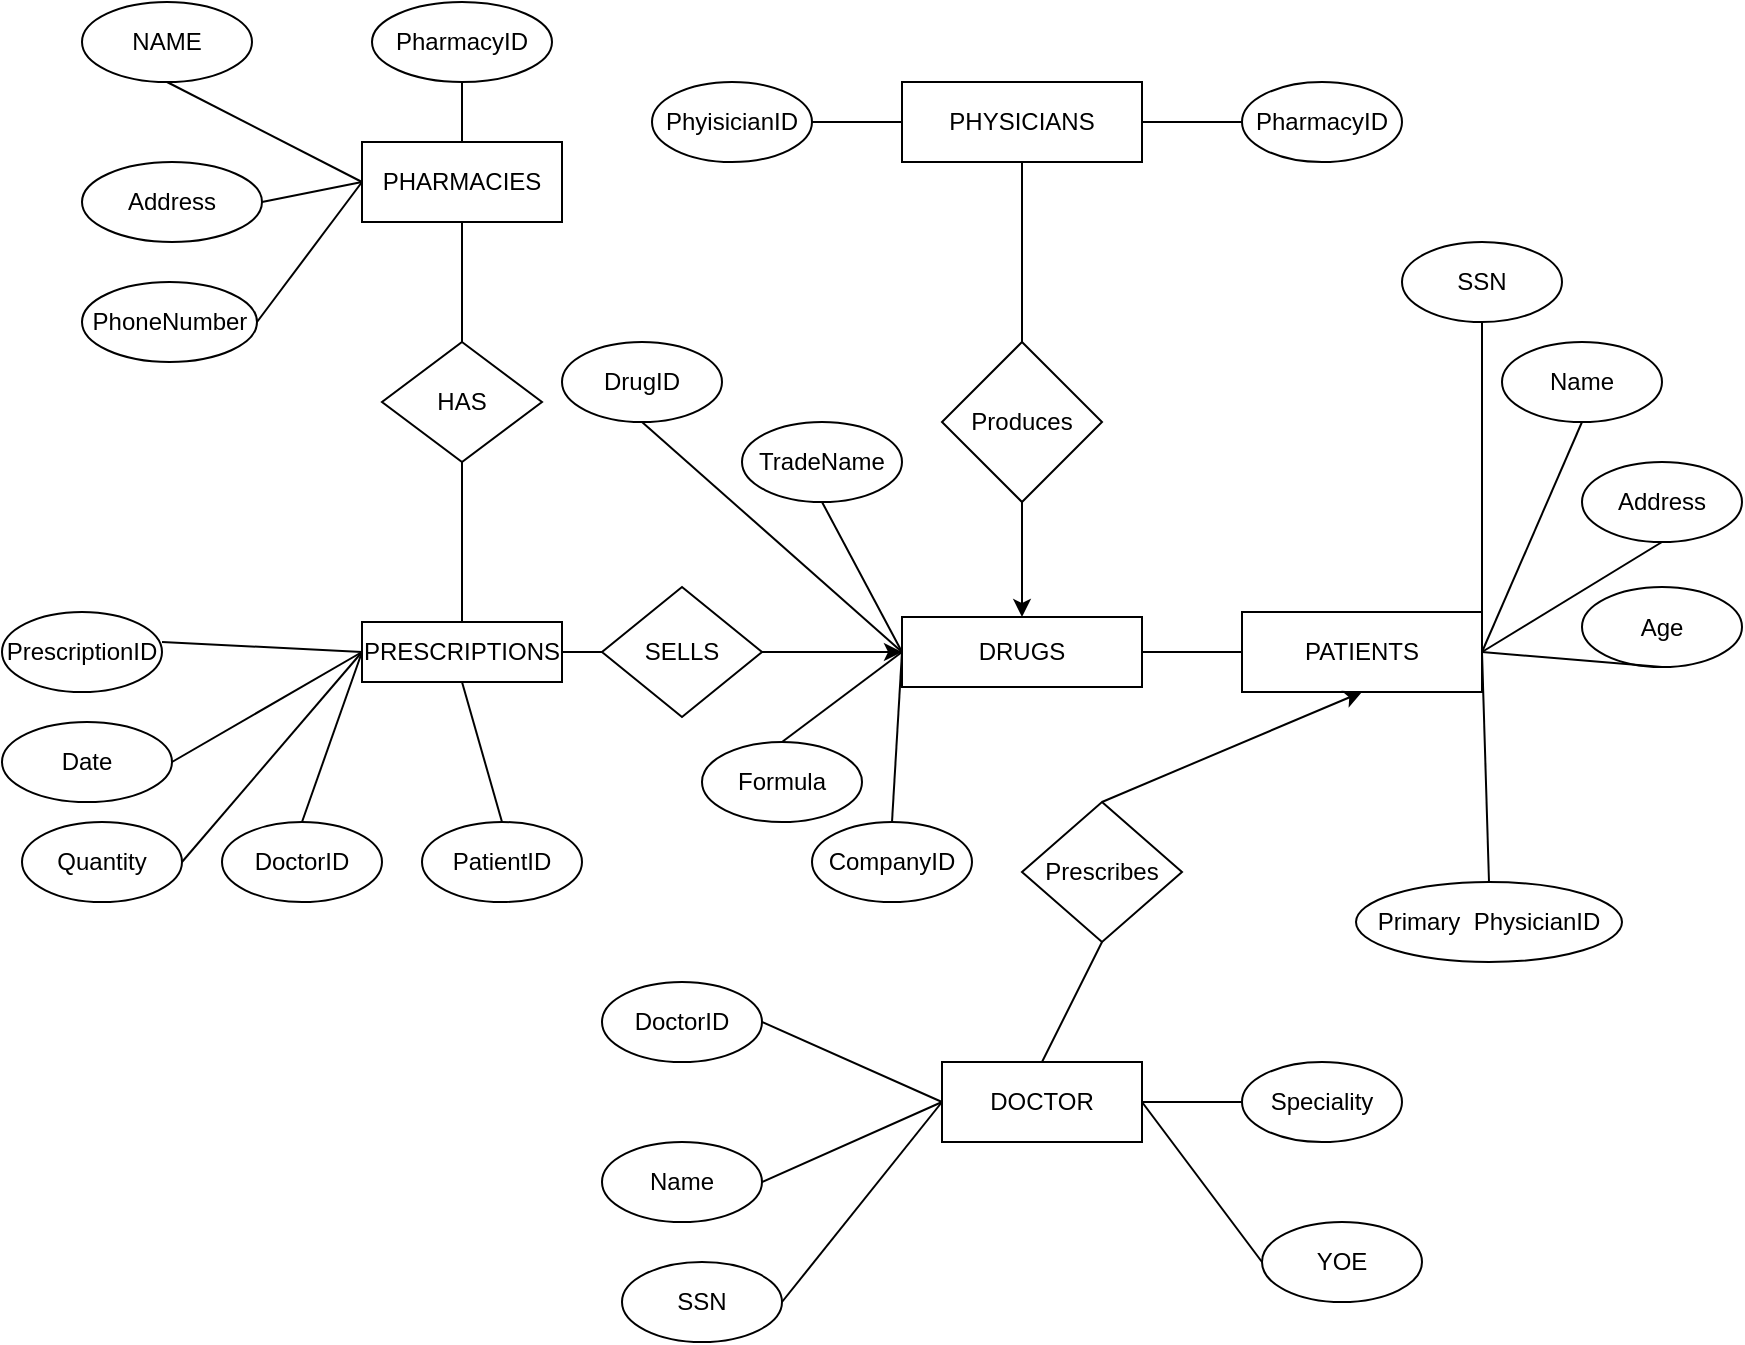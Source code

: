 <mxfile version="21.2.1" type="device">
  <diagram id="R2lEEEUBdFMjLlhIrx00" name="Page-1">
    <mxGraphModel dx="704" dy="871" grid="1" gridSize="10" guides="1" tooltips="1" connect="1" arrows="1" fold="1" page="1" pageScale="1" pageWidth="850" pageHeight="1100" math="0" shadow="0" extFonts="Permanent Marker^https://fonts.googleapis.com/css?family=Permanent+Marker">
      <root>
        <mxCell id="0" />
        <mxCell id="1" parent="0" />
        <mxCell id="SDREICVkCW9VtEY-p_lp-1" value="PHARMACIES" style="rounded=0;whiteSpace=wrap;html=1;" vertex="1" parent="1">
          <mxGeometry x="200" y="100" width="100" height="40" as="geometry" />
        </mxCell>
        <mxCell id="SDREICVkCW9VtEY-p_lp-2" value="Address" style="ellipse;whiteSpace=wrap;html=1;" vertex="1" parent="1">
          <mxGeometry x="60" y="110" width="90" height="40" as="geometry" />
        </mxCell>
        <mxCell id="SDREICVkCW9VtEY-p_lp-3" value="NAME" style="ellipse;whiteSpace=wrap;html=1;" vertex="1" parent="1">
          <mxGeometry x="60" y="30" width="85" height="40" as="geometry" />
        </mxCell>
        <mxCell id="SDREICVkCW9VtEY-p_lp-5" value="" style="endArrow=none;html=1;rounded=0;entryX=0;entryY=0.5;entryDx=0;entryDy=0;exitX=0.5;exitY=1;exitDx=0;exitDy=0;" edge="1" parent="1" source="SDREICVkCW9VtEY-p_lp-3" target="SDREICVkCW9VtEY-p_lp-1">
          <mxGeometry width="50" height="50" relative="1" as="geometry">
            <mxPoint x="200" y="280" as="sourcePoint" />
            <mxPoint x="250" y="230" as="targetPoint" />
          </mxGeometry>
        </mxCell>
        <mxCell id="SDREICVkCW9VtEY-p_lp-8" value="" style="endArrow=none;html=1;rounded=0;entryX=1;entryY=0.5;entryDx=0;entryDy=0;exitX=0;exitY=0.5;exitDx=0;exitDy=0;" edge="1" parent="1" source="SDREICVkCW9VtEY-p_lp-1" target="SDREICVkCW9VtEY-p_lp-2">
          <mxGeometry width="50" height="50" relative="1" as="geometry">
            <mxPoint x="300" y="280" as="sourcePoint" />
            <mxPoint x="350" y="230" as="targetPoint" />
          </mxGeometry>
        </mxCell>
        <mxCell id="SDREICVkCW9VtEY-p_lp-9" value="PhoneNumber" style="ellipse;whiteSpace=wrap;html=1;" vertex="1" parent="1">
          <mxGeometry x="60" y="170" width="87.5" height="40" as="geometry" />
        </mxCell>
        <mxCell id="SDREICVkCW9VtEY-p_lp-10" value="" style="endArrow=none;html=1;rounded=0;entryX=1;entryY=0.5;entryDx=0;entryDy=0;exitX=0;exitY=0.5;exitDx=0;exitDy=0;" edge="1" parent="1" source="SDREICVkCW9VtEY-p_lp-1" target="SDREICVkCW9VtEY-p_lp-9">
          <mxGeometry width="50" height="50" relative="1" as="geometry">
            <mxPoint x="300" y="280" as="sourcePoint" />
            <mxPoint x="350" y="230" as="targetPoint" />
          </mxGeometry>
        </mxCell>
        <mxCell id="SDREICVkCW9VtEY-p_lp-11" value="PharmacyID" style="ellipse;whiteSpace=wrap;html=1;" vertex="1" parent="1">
          <mxGeometry x="205" y="30" width="90" height="40" as="geometry" />
        </mxCell>
        <mxCell id="SDREICVkCW9VtEY-p_lp-12" value="" style="endArrow=none;html=1;rounded=0;entryX=0.5;entryY=1;entryDx=0;entryDy=0;exitX=0.5;exitY=0;exitDx=0;exitDy=0;" edge="1" parent="1" source="SDREICVkCW9VtEY-p_lp-1" target="SDREICVkCW9VtEY-p_lp-11">
          <mxGeometry width="50" height="50" relative="1" as="geometry">
            <mxPoint x="300" y="280" as="sourcePoint" />
            <mxPoint x="350" y="230" as="targetPoint" />
          </mxGeometry>
        </mxCell>
        <mxCell id="SDREICVkCW9VtEY-p_lp-13" value="HAS" style="rhombus;whiteSpace=wrap;html=1;" vertex="1" parent="1">
          <mxGeometry x="210" y="200" width="80" height="60" as="geometry" />
        </mxCell>
        <mxCell id="SDREICVkCW9VtEY-p_lp-14" value="" style="endArrow=none;html=1;rounded=0;entryX=0.5;entryY=1;entryDx=0;entryDy=0;exitX=0.5;exitY=0;exitDx=0;exitDy=0;" edge="1" parent="1" source="SDREICVkCW9VtEY-p_lp-13" target="SDREICVkCW9VtEY-p_lp-1">
          <mxGeometry width="50" height="50" relative="1" as="geometry">
            <mxPoint x="300" y="280" as="sourcePoint" />
            <mxPoint x="350" y="230" as="targetPoint" />
          </mxGeometry>
        </mxCell>
        <mxCell id="SDREICVkCW9VtEY-p_lp-15" value="PRESCRIPTIONS" style="rounded=0;whiteSpace=wrap;html=1;" vertex="1" parent="1">
          <mxGeometry x="200" y="340" width="100" height="30" as="geometry" />
        </mxCell>
        <mxCell id="SDREICVkCW9VtEY-p_lp-16" value="Quantity" style="ellipse;whiteSpace=wrap;html=1;" vertex="1" parent="1">
          <mxGeometry x="30" y="440" width="80" height="40" as="geometry" />
        </mxCell>
        <mxCell id="SDREICVkCW9VtEY-p_lp-17" value="Date" style="ellipse;whiteSpace=wrap;html=1;" vertex="1" parent="1">
          <mxGeometry x="20" y="390" width="85" height="40" as="geometry" />
        </mxCell>
        <mxCell id="SDREICVkCW9VtEY-p_lp-18" value="PrescriptionID" style="ellipse;whiteSpace=wrap;html=1;" vertex="1" parent="1">
          <mxGeometry x="20" y="335" width="80" height="40" as="geometry" />
        </mxCell>
        <mxCell id="SDREICVkCW9VtEY-p_lp-19" style="edgeStyle=orthogonalEdgeStyle;rounded=0;orthogonalLoop=1;jettySize=auto;html=1;exitX=0.5;exitY=1;exitDx=0;exitDy=0;" edge="1" parent="1" source="SDREICVkCW9VtEY-p_lp-18" target="SDREICVkCW9VtEY-p_lp-18">
          <mxGeometry relative="1" as="geometry" />
        </mxCell>
        <mxCell id="SDREICVkCW9VtEY-p_lp-20" value="" style="endArrow=none;html=1;rounded=0;entryX=0;entryY=0.5;entryDx=0;entryDy=0;" edge="1" parent="1" target="SDREICVkCW9VtEY-p_lp-15">
          <mxGeometry width="50" height="50" relative="1" as="geometry">
            <mxPoint x="100" y="350" as="sourcePoint" />
            <mxPoint x="150" y="300" as="targetPoint" />
          </mxGeometry>
        </mxCell>
        <mxCell id="SDREICVkCW9VtEY-p_lp-21" value="" style="endArrow=none;html=1;rounded=0;exitX=1;exitY=0.5;exitDx=0;exitDy=0;entryX=0;entryY=0.5;entryDx=0;entryDy=0;" edge="1" parent="1" source="SDREICVkCW9VtEY-p_lp-17" target="SDREICVkCW9VtEY-p_lp-15">
          <mxGeometry width="50" height="50" relative="1" as="geometry">
            <mxPoint x="110" y="410" as="sourcePoint" />
            <mxPoint x="170" y="370" as="targetPoint" />
          </mxGeometry>
        </mxCell>
        <mxCell id="SDREICVkCW9VtEY-p_lp-22" value="" style="endArrow=none;html=1;rounded=0;exitX=1;exitY=0.5;exitDx=0;exitDy=0;entryX=0;entryY=0.5;entryDx=0;entryDy=0;" edge="1" parent="1" source="SDREICVkCW9VtEY-p_lp-16" target="SDREICVkCW9VtEY-p_lp-15">
          <mxGeometry width="50" height="50" relative="1" as="geometry">
            <mxPoint x="110" y="470" as="sourcePoint" />
            <mxPoint x="160" y="420" as="targetPoint" />
          </mxGeometry>
        </mxCell>
        <mxCell id="SDREICVkCW9VtEY-p_lp-23" value="" style="endArrow=none;html=1;rounded=0;entryX=0.5;entryY=1;entryDx=0;entryDy=0;exitX=0.5;exitY=0;exitDx=0;exitDy=0;" edge="1" parent="1" source="SDREICVkCW9VtEY-p_lp-15" target="SDREICVkCW9VtEY-p_lp-13">
          <mxGeometry width="50" height="50" relative="1" as="geometry">
            <mxPoint x="300" y="280" as="sourcePoint" />
            <mxPoint x="350" y="230" as="targetPoint" />
          </mxGeometry>
        </mxCell>
        <mxCell id="SDREICVkCW9VtEY-p_lp-25" value="Prescribes" style="rhombus;whiteSpace=wrap;html=1;" vertex="1" parent="1">
          <mxGeometry x="530" y="430" width="80" height="70" as="geometry" />
        </mxCell>
        <mxCell id="SDREICVkCW9VtEY-p_lp-27" value="DoctorID" style="ellipse;whiteSpace=wrap;html=1;" vertex="1" parent="1">
          <mxGeometry x="130" y="440" width="80" height="40" as="geometry" />
        </mxCell>
        <mxCell id="SDREICVkCW9VtEY-p_lp-28" value="" style="endArrow=none;html=1;rounded=0;exitX=0.5;exitY=0;exitDx=0;exitDy=0;entryX=0;entryY=0.5;entryDx=0;entryDy=0;" edge="1" parent="1" source="SDREICVkCW9VtEY-p_lp-27" target="SDREICVkCW9VtEY-p_lp-15">
          <mxGeometry width="50" height="50" relative="1" as="geometry">
            <mxPoint x="310" y="300" as="sourcePoint" />
            <mxPoint x="190" y="370" as="targetPoint" />
          </mxGeometry>
        </mxCell>
        <mxCell id="SDREICVkCW9VtEY-p_lp-30" value="PatientID" style="ellipse;whiteSpace=wrap;html=1;" vertex="1" parent="1">
          <mxGeometry x="230" y="440" width="80" height="40" as="geometry" />
        </mxCell>
        <mxCell id="SDREICVkCW9VtEY-p_lp-31" value="" style="endArrow=none;html=1;rounded=0;entryX=0.5;entryY=0;entryDx=0;entryDy=0;exitX=0.5;exitY=1;exitDx=0;exitDy=0;" edge="1" parent="1" source="SDREICVkCW9VtEY-p_lp-15" target="SDREICVkCW9VtEY-p_lp-30">
          <mxGeometry width="50" height="50" relative="1" as="geometry">
            <mxPoint x="310" y="300" as="sourcePoint" />
            <mxPoint x="360" y="250" as="targetPoint" />
          </mxGeometry>
        </mxCell>
        <mxCell id="SDREICVkCW9VtEY-p_lp-50" style="edgeStyle=orthogonalEdgeStyle;rounded=0;orthogonalLoop=1;jettySize=auto;html=1;" edge="1" parent="1" source="SDREICVkCW9VtEY-p_lp-32" target="SDREICVkCW9VtEY-p_lp-34">
          <mxGeometry relative="1" as="geometry" />
        </mxCell>
        <mxCell id="SDREICVkCW9VtEY-p_lp-32" value="SELLS" style="rhombus;whiteSpace=wrap;html=1;" vertex="1" parent="1">
          <mxGeometry x="320" y="322.5" width="80" height="65" as="geometry" />
        </mxCell>
        <mxCell id="SDREICVkCW9VtEY-p_lp-33" value="" style="endArrow=none;html=1;rounded=0;entryX=0;entryY=0.5;entryDx=0;entryDy=0;exitX=1;exitY=0.5;exitDx=0;exitDy=0;" edge="1" parent="1" source="SDREICVkCW9VtEY-p_lp-15" target="SDREICVkCW9VtEY-p_lp-32">
          <mxGeometry width="50" height="50" relative="1" as="geometry">
            <mxPoint x="330" y="370" as="sourcePoint" />
            <mxPoint x="360" y="250" as="targetPoint" />
          </mxGeometry>
        </mxCell>
        <mxCell id="SDREICVkCW9VtEY-p_lp-34" value="DRUGS" style="rounded=0;whiteSpace=wrap;html=1;" vertex="1" parent="1">
          <mxGeometry x="470" y="337.5" width="120" height="35" as="geometry" />
        </mxCell>
        <mxCell id="SDREICVkCW9VtEY-p_lp-35" value="" style="endArrow=none;html=1;rounded=0;exitX=1;exitY=0.5;exitDx=0;exitDy=0;entryX=0;entryY=0.5;entryDx=0;entryDy=0;" edge="1" parent="1" source="SDREICVkCW9VtEY-p_lp-32" target="SDREICVkCW9VtEY-p_lp-34">
          <mxGeometry width="50" height="50" relative="1" as="geometry">
            <mxPoint x="430" y="300" as="sourcePoint" />
            <mxPoint x="480" y="250" as="targetPoint" />
          </mxGeometry>
        </mxCell>
        <mxCell id="SDREICVkCW9VtEY-p_lp-36" value="Age" style="ellipse;whiteSpace=wrap;html=1;" vertex="1" parent="1">
          <mxGeometry x="810" y="322.5" width="80" height="40" as="geometry" />
        </mxCell>
        <mxCell id="SDREICVkCW9VtEY-p_lp-37" value="TradeName" style="ellipse;whiteSpace=wrap;html=1;" vertex="1" parent="1">
          <mxGeometry x="390" y="240" width="80" height="40" as="geometry" />
        </mxCell>
        <mxCell id="SDREICVkCW9VtEY-p_lp-38" value="Primary&amp;nbsp; PhysicianID" style="ellipse;whiteSpace=wrap;html=1;" vertex="1" parent="1">
          <mxGeometry x="697" y="470" width="133" height="40" as="geometry" />
        </mxCell>
        <mxCell id="SDREICVkCW9VtEY-p_lp-39" value="Formula" style="ellipse;whiteSpace=wrap;html=1;" vertex="1" parent="1">
          <mxGeometry x="370" y="400" width="80" height="40" as="geometry" />
        </mxCell>
        <mxCell id="SDREICVkCW9VtEY-p_lp-40" value="CompanyID" style="ellipse;whiteSpace=wrap;html=1;" vertex="1" parent="1">
          <mxGeometry x="425" y="440" width="80" height="40" as="geometry" />
        </mxCell>
        <mxCell id="SDREICVkCW9VtEY-p_lp-41" value="DrugID" style="ellipse;whiteSpace=wrap;html=1;" vertex="1" parent="1">
          <mxGeometry x="300" y="200" width="80" height="40" as="geometry" />
        </mxCell>
        <mxCell id="SDREICVkCW9VtEY-p_lp-43" value="" style="endArrow=none;html=1;rounded=0;entryX=0.5;entryY=1;entryDx=0;entryDy=0;exitX=0;exitY=0.5;exitDx=0;exitDy=0;" edge="1" parent="1" source="SDREICVkCW9VtEY-p_lp-34" target="SDREICVkCW9VtEY-p_lp-41">
          <mxGeometry width="50" height="50" relative="1" as="geometry">
            <mxPoint x="430" y="300" as="sourcePoint" />
            <mxPoint x="480" y="250" as="targetPoint" />
          </mxGeometry>
        </mxCell>
        <mxCell id="SDREICVkCW9VtEY-p_lp-44" value="" style="endArrow=none;html=1;rounded=0;entryX=0.5;entryY=1;entryDx=0;entryDy=0;exitX=0;exitY=0.5;exitDx=0;exitDy=0;" edge="1" parent="1" source="SDREICVkCW9VtEY-p_lp-34" target="SDREICVkCW9VtEY-p_lp-37">
          <mxGeometry width="50" height="50" relative="1" as="geometry">
            <mxPoint x="570" y="335" as="sourcePoint" />
            <mxPoint x="620" y="285" as="targetPoint" />
          </mxGeometry>
        </mxCell>
        <mxCell id="SDREICVkCW9VtEY-p_lp-45" value="" style="endArrow=none;html=1;rounded=0;exitX=0.5;exitY=0;exitDx=0;exitDy=0;entryX=0;entryY=0.5;entryDx=0;entryDy=0;" edge="1" parent="1" source="SDREICVkCW9VtEY-p_lp-40" target="SDREICVkCW9VtEY-p_lp-34">
          <mxGeometry width="50" height="50" relative="1" as="geometry">
            <mxPoint x="630" y="435" as="sourcePoint" />
            <mxPoint x="680" y="385" as="targetPoint" />
          </mxGeometry>
        </mxCell>
        <mxCell id="SDREICVkCW9VtEY-p_lp-46" value="" style="endArrow=none;html=1;rounded=0;exitX=0.5;exitY=0;exitDx=0;exitDy=0;entryX=0;entryY=0.5;entryDx=0;entryDy=0;" edge="1" parent="1" source="SDREICVkCW9VtEY-p_lp-39" target="SDREICVkCW9VtEY-p_lp-34">
          <mxGeometry width="50" height="50" relative="1" as="geometry">
            <mxPoint x="480" y="440" as="sourcePoint" />
            <mxPoint x="530" y="390" as="targetPoint" />
          </mxGeometry>
        </mxCell>
        <mxCell id="SDREICVkCW9VtEY-p_lp-51" value="PATIENTS" style="rounded=0;whiteSpace=wrap;html=1;" vertex="1" parent="1">
          <mxGeometry x="640" y="335" width="120" height="40" as="geometry" />
        </mxCell>
        <mxCell id="SDREICVkCW9VtEY-p_lp-52" value="" style="endArrow=none;html=1;rounded=0;entryX=0;entryY=0.5;entryDx=0;entryDy=0;exitX=1;exitY=0.5;exitDx=0;exitDy=0;" edge="1" parent="1" source="SDREICVkCW9VtEY-p_lp-34" target="SDREICVkCW9VtEY-p_lp-51">
          <mxGeometry width="50" height="50" relative="1" as="geometry">
            <mxPoint x="430" y="300" as="sourcePoint" />
            <mxPoint x="480" y="250" as="targetPoint" />
          </mxGeometry>
        </mxCell>
        <mxCell id="SDREICVkCW9VtEY-p_lp-53" value="Address" style="ellipse;whiteSpace=wrap;html=1;" vertex="1" parent="1">
          <mxGeometry x="810" y="260" width="80" height="40" as="geometry" />
        </mxCell>
        <mxCell id="SDREICVkCW9VtEY-p_lp-54" value="Name" style="ellipse;whiteSpace=wrap;html=1;" vertex="1" parent="1">
          <mxGeometry x="770" y="200" width="80" height="40" as="geometry" />
        </mxCell>
        <mxCell id="SDREICVkCW9VtEY-p_lp-55" value="SSN" style="ellipse;whiteSpace=wrap;html=1;" vertex="1" parent="1">
          <mxGeometry x="720" y="150" width="80" height="40" as="geometry" />
        </mxCell>
        <mxCell id="SDREICVkCW9VtEY-p_lp-56" value="" style="endArrow=none;html=1;rounded=0;exitX=1;exitY=0.5;exitDx=0;exitDy=0;entryX=0.5;entryY=1;entryDx=0;entryDy=0;" edge="1" parent="1" source="SDREICVkCW9VtEY-p_lp-51" target="SDREICVkCW9VtEY-p_lp-53">
          <mxGeometry width="50" height="50" relative="1" as="geometry">
            <mxPoint x="660" y="360" as="sourcePoint" />
            <mxPoint x="710" y="310" as="targetPoint" />
          </mxGeometry>
        </mxCell>
        <mxCell id="SDREICVkCW9VtEY-p_lp-57" value="" style="endArrow=none;html=1;rounded=0;entryX=1;entryY=0.5;entryDx=0;entryDy=0;exitX=0.5;exitY=0;exitDx=0;exitDy=0;" edge="1" parent="1" source="SDREICVkCW9VtEY-p_lp-38" target="SDREICVkCW9VtEY-p_lp-51">
          <mxGeometry width="50" height="50" relative="1" as="geometry">
            <mxPoint x="685" y="445" as="sourcePoint" />
            <mxPoint x="735" y="395" as="targetPoint" />
          </mxGeometry>
        </mxCell>
        <mxCell id="SDREICVkCW9VtEY-p_lp-58" value="" style="endArrow=none;html=1;rounded=0;entryX=0.5;entryY=1;entryDx=0;entryDy=0;exitX=1;exitY=0.5;exitDx=0;exitDy=0;" edge="1" parent="1" source="SDREICVkCW9VtEY-p_lp-51" target="SDREICVkCW9VtEY-p_lp-36">
          <mxGeometry width="50" height="50" relative="1" as="geometry">
            <mxPoint x="550" y="350" as="sourcePoint" />
            <mxPoint x="600" y="300" as="targetPoint" />
          </mxGeometry>
        </mxCell>
        <mxCell id="SDREICVkCW9VtEY-p_lp-59" value="" style="endArrow=none;html=1;rounded=0;entryX=0.5;entryY=1;entryDx=0;entryDy=0;exitX=1;exitY=0.5;exitDx=0;exitDy=0;" edge="1" parent="1" source="SDREICVkCW9VtEY-p_lp-51" target="SDREICVkCW9VtEY-p_lp-54">
          <mxGeometry width="50" height="50" relative="1" as="geometry">
            <mxPoint x="610" y="310" as="sourcePoint" />
            <mxPoint x="660" y="260" as="targetPoint" />
          </mxGeometry>
        </mxCell>
        <mxCell id="SDREICVkCW9VtEY-p_lp-60" value="" style="endArrow=none;html=1;rounded=0;entryX=0.5;entryY=1;entryDx=0;entryDy=0;exitX=1;exitY=0.5;exitDx=0;exitDy=0;" edge="1" parent="1" source="SDREICVkCW9VtEY-p_lp-51" target="SDREICVkCW9VtEY-p_lp-55">
          <mxGeometry width="50" height="50" relative="1" as="geometry">
            <mxPoint x="760" y="255" as="sourcePoint" />
            <mxPoint x="810" y="205" as="targetPoint" />
          </mxGeometry>
        </mxCell>
        <mxCell id="SDREICVkCW9VtEY-p_lp-61" value="" style="endArrow=classic;html=1;rounded=0;exitX=0.5;exitY=0;exitDx=0;exitDy=0;entryX=0.5;entryY=1;entryDx=0;entryDy=0;" edge="1" parent="1" source="SDREICVkCW9VtEY-p_lp-25" target="SDREICVkCW9VtEY-p_lp-51">
          <mxGeometry width="50" height="50" relative="1" as="geometry">
            <mxPoint x="550" y="450" as="sourcePoint" />
            <mxPoint x="600" y="400" as="targetPoint" />
          </mxGeometry>
        </mxCell>
        <mxCell id="SDREICVkCW9VtEY-p_lp-62" value="DOCTOR" style="rounded=0;whiteSpace=wrap;html=1;" vertex="1" parent="1">
          <mxGeometry x="490" y="560" width="100" height="40" as="geometry" />
        </mxCell>
        <mxCell id="SDREICVkCW9VtEY-p_lp-63" value="YOE" style="ellipse;whiteSpace=wrap;html=1;" vertex="1" parent="1">
          <mxGeometry x="650" y="640" width="80" height="40" as="geometry" />
        </mxCell>
        <mxCell id="SDREICVkCW9VtEY-p_lp-64" value="Speciality" style="ellipse;whiteSpace=wrap;html=1;" vertex="1" parent="1">
          <mxGeometry x="640" y="560" width="80" height="40" as="geometry" />
        </mxCell>
        <mxCell id="SDREICVkCW9VtEY-p_lp-65" value="SSN" style="ellipse;whiteSpace=wrap;html=1;" vertex="1" parent="1">
          <mxGeometry x="330" y="660" width="80" height="40" as="geometry" />
        </mxCell>
        <mxCell id="SDREICVkCW9VtEY-p_lp-66" value="Name" style="ellipse;whiteSpace=wrap;html=1;" vertex="1" parent="1">
          <mxGeometry x="320" y="600" width="80" height="40" as="geometry" />
        </mxCell>
        <mxCell id="SDREICVkCW9VtEY-p_lp-67" value="DoctorID" style="ellipse;whiteSpace=wrap;html=1;" vertex="1" parent="1">
          <mxGeometry x="320" y="520" width="80" height="40" as="geometry" />
        </mxCell>
        <mxCell id="SDREICVkCW9VtEY-p_lp-68" value="" style="endArrow=none;html=1;rounded=0;exitX=1;exitY=0.5;exitDx=0;exitDy=0;entryX=0;entryY=0.5;entryDx=0;entryDy=0;" edge="1" parent="1" source="SDREICVkCW9VtEY-p_lp-66" target="SDREICVkCW9VtEY-p_lp-62">
          <mxGeometry width="50" height="50" relative="1" as="geometry">
            <mxPoint x="410" y="630" as="sourcePoint" />
            <mxPoint x="460" y="580" as="targetPoint" />
          </mxGeometry>
        </mxCell>
        <mxCell id="SDREICVkCW9VtEY-p_lp-69" value="" style="endArrow=none;html=1;rounded=0;exitX=1;exitY=0.5;exitDx=0;exitDy=0;entryX=0;entryY=0.5;entryDx=0;entryDy=0;" edge="1" parent="1" source="SDREICVkCW9VtEY-p_lp-65" target="SDREICVkCW9VtEY-p_lp-62">
          <mxGeometry width="50" height="50" relative="1" as="geometry">
            <mxPoint x="400" y="710" as="sourcePoint" />
            <mxPoint x="450" y="660" as="targetPoint" />
          </mxGeometry>
        </mxCell>
        <mxCell id="SDREICVkCW9VtEY-p_lp-70" value="" style="endArrow=none;html=1;rounded=0;entryX=0;entryY=0.5;entryDx=0;entryDy=0;exitX=1;exitY=0.5;exitDx=0;exitDy=0;" edge="1" parent="1" source="SDREICVkCW9VtEY-p_lp-62" target="SDREICVkCW9VtEY-p_lp-64">
          <mxGeometry width="50" height="50" relative="1" as="geometry">
            <mxPoint x="600" y="590" as="sourcePoint" />
            <mxPoint x="650" y="540" as="targetPoint" />
          </mxGeometry>
        </mxCell>
        <mxCell id="SDREICVkCW9VtEY-p_lp-71" value="" style="endArrow=none;html=1;rounded=0;entryX=0;entryY=0.5;entryDx=0;entryDy=0;exitX=1;exitY=0.5;exitDx=0;exitDy=0;" edge="1" parent="1" source="SDREICVkCW9VtEY-p_lp-62" target="SDREICVkCW9VtEY-p_lp-63">
          <mxGeometry width="50" height="50" relative="1" as="geometry">
            <mxPoint x="590" y="670" as="sourcePoint" />
            <mxPoint x="640" y="620" as="targetPoint" />
          </mxGeometry>
        </mxCell>
        <mxCell id="SDREICVkCW9VtEY-p_lp-72" value="" style="endArrow=none;html=1;rounded=0;exitX=1;exitY=0.5;exitDx=0;exitDy=0;entryX=0;entryY=0.5;entryDx=0;entryDy=0;" edge="1" parent="1" source="SDREICVkCW9VtEY-p_lp-67" target="SDREICVkCW9VtEY-p_lp-62">
          <mxGeometry width="50" height="50" relative="1" as="geometry">
            <mxPoint x="405" y="570" as="sourcePoint" />
            <mxPoint x="455" y="520" as="targetPoint" />
          </mxGeometry>
        </mxCell>
        <mxCell id="SDREICVkCW9VtEY-p_lp-73" value="" style="endArrow=none;html=1;rounded=0;exitX=0.5;exitY=1;exitDx=0;exitDy=0;entryX=0.5;entryY=0;entryDx=0;entryDy=0;" edge="1" parent="1" source="SDREICVkCW9VtEY-p_lp-25" target="SDREICVkCW9VtEY-p_lp-62">
          <mxGeometry width="50" height="50" relative="1" as="geometry">
            <mxPoint x="620" y="450" as="sourcePoint" />
            <mxPoint x="670" y="400" as="targetPoint" />
          </mxGeometry>
        </mxCell>
        <mxCell id="SDREICVkCW9VtEY-p_lp-74" value="PHYSICIANS" style="rounded=0;whiteSpace=wrap;html=1;" vertex="1" parent="1">
          <mxGeometry x="470" y="70" width="120" height="40" as="geometry" />
        </mxCell>
        <mxCell id="SDREICVkCW9VtEY-p_lp-75" value="Produces" style="rhombus;whiteSpace=wrap;html=1;" vertex="1" parent="1">
          <mxGeometry x="490" y="200" width="80" height="80" as="geometry" />
        </mxCell>
        <mxCell id="SDREICVkCW9VtEY-p_lp-78" value="" style="endArrow=none;html=1;rounded=0;entryX=0.5;entryY=0;entryDx=0;entryDy=0;exitX=0.5;exitY=1;exitDx=0;exitDy=0;" edge="1" parent="1" source="SDREICVkCW9VtEY-p_lp-74" target="SDREICVkCW9VtEY-p_lp-75">
          <mxGeometry width="50" height="50" relative="1" as="geometry">
            <mxPoint x="660" y="170" as="sourcePoint" />
            <mxPoint x="610" y="220" as="targetPoint" />
          </mxGeometry>
        </mxCell>
        <mxCell id="SDREICVkCW9VtEY-p_lp-79" value="" style="endArrow=classic;html=1;rounded=0;exitX=0.5;exitY=1;exitDx=0;exitDy=0;entryX=0.5;entryY=0;entryDx=0;entryDy=0;" edge="1" parent="1" source="SDREICVkCW9VtEY-p_lp-75" target="SDREICVkCW9VtEY-p_lp-34">
          <mxGeometry width="50" height="50" relative="1" as="geometry">
            <mxPoint x="530" y="330" as="sourcePoint" />
            <mxPoint x="580" y="280" as="targetPoint" />
          </mxGeometry>
        </mxCell>
        <mxCell id="SDREICVkCW9VtEY-p_lp-80" value="PhyisicianID" style="ellipse;whiteSpace=wrap;html=1;" vertex="1" parent="1">
          <mxGeometry x="345" y="70" width="80" height="40" as="geometry" />
        </mxCell>
        <mxCell id="SDREICVkCW9VtEY-p_lp-81" value="PharmacyID" style="ellipse;whiteSpace=wrap;html=1;" vertex="1" parent="1">
          <mxGeometry x="640" y="70" width="80" height="40" as="geometry" />
        </mxCell>
        <mxCell id="SDREICVkCW9VtEY-p_lp-84" value="" style="endArrow=none;html=1;rounded=0;entryX=0;entryY=0.5;entryDx=0;entryDy=0;exitX=1;exitY=0.5;exitDx=0;exitDy=0;" edge="1" parent="1" source="SDREICVkCW9VtEY-p_lp-74" target="SDREICVkCW9VtEY-p_lp-81">
          <mxGeometry width="50" height="50" relative="1" as="geometry">
            <mxPoint x="580" y="190" as="sourcePoint" />
            <mxPoint x="630" y="140" as="targetPoint" />
          </mxGeometry>
        </mxCell>
        <mxCell id="SDREICVkCW9VtEY-p_lp-85" value="" style="endArrow=none;html=1;rounded=0;exitX=1;exitY=0.5;exitDx=0;exitDy=0;entryX=0;entryY=0.5;entryDx=0;entryDy=0;" edge="1" parent="1" source="SDREICVkCW9VtEY-p_lp-80" target="SDREICVkCW9VtEY-p_lp-74">
          <mxGeometry width="50" height="50" relative="1" as="geometry">
            <mxPoint x="590" y="200" as="sourcePoint" />
            <mxPoint x="640" y="150" as="targetPoint" />
          </mxGeometry>
        </mxCell>
      </root>
    </mxGraphModel>
  </diagram>
</mxfile>
